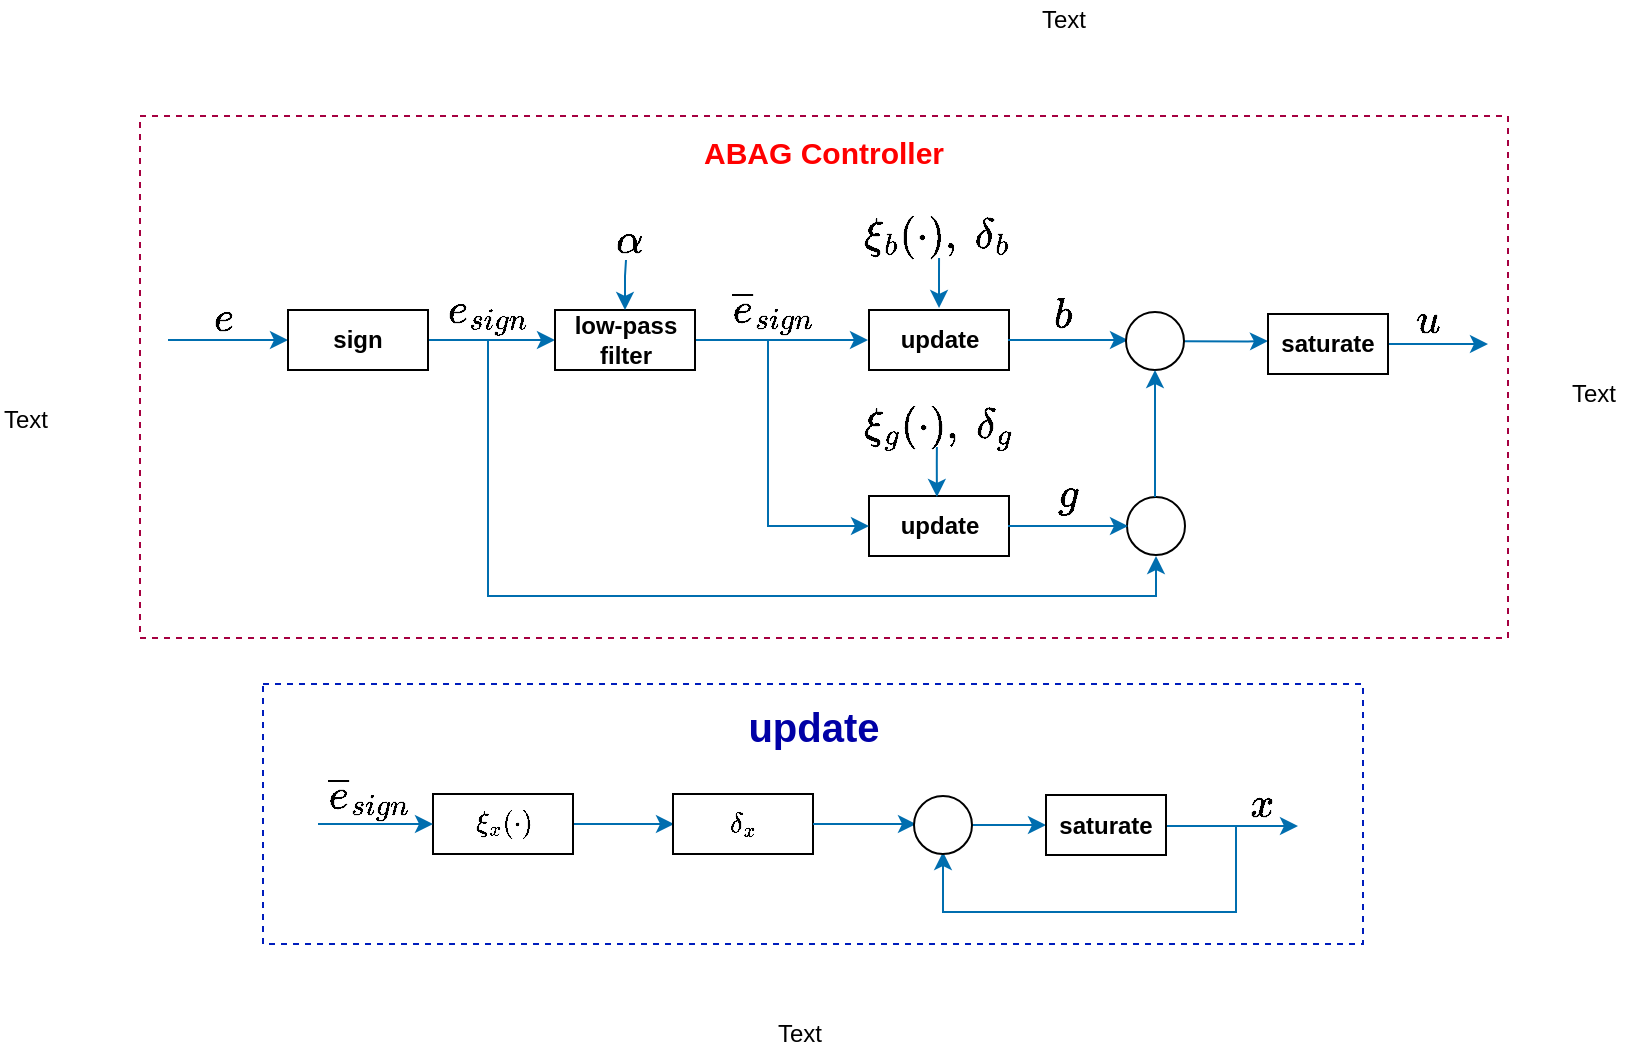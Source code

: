 <mxfile pages="1" version="11.2.8" type="device"><diagram id="ks-9izx1eAitVwKT6c3p" name="Page-1"><mxGraphModel dx="1677" dy="938" grid="1" gridSize="10" guides="1" tooltips="1" connect="1" arrows="1" fold="1" page="1" pageScale="1" pageWidth="1700" pageHeight="1100" math="1" shadow="0"><root><mxCell id="0"/><mxCell id="1" parent="0"/><mxCell id="andZG47ea16dDcjKuhQ_-99" value="" style="ellipse;whiteSpace=wrap;html=1;aspect=fixed;" parent="1" vertex="1"><mxGeometry x="629.5" y="270.5" width="29" height="29" as="geometry"/></mxCell><mxCell id="andZG47ea16dDcjKuhQ_-98" value="" style="shape=image;html=1;verticalAlign=top;verticalLabelPosition=bottom;labelBackgroundColor=#ffffff;imageAspect=0;aspect=fixed;image=https://cdn2.iconfinder.com/data/icons/ios-7-icons/50/plus-128.png;direction=south;rotation=45;" parent="1" vertex="1"><mxGeometry x="630.5" y="271.5" width="27" height="27" as="geometry"/></mxCell><mxCell id="andZG47ea16dDcjKuhQ_-3" style="edgeStyle=orthogonalEdgeStyle;rounded=0;html=1;startArrow=none;startFill=0;endArrow=classic;endFill=1;jettySize=auto;orthogonalLoop=1;fillColor=#1ba1e2;strokeColor=#006EAF;exitX=1;exitY=0.5;exitDx=0;exitDy=0;entryX=0;entryY=0.5;entryDx=0;entryDy=0;" parent="1" source="andZG47ea16dDcjKuhQ_-4" target="andZG47ea16dDcjKuhQ_-78" edge="1"><mxGeometry relative="1" as="geometry"><mxPoint x="334" y="192" as="targetPoint"/><Array as="points"/></mxGeometry></mxCell><mxCell id="andZG47ea16dDcjKuhQ_-77" style="edgeStyle=orthogonalEdgeStyle;rounded=0;orthogonalLoop=1;jettySize=auto;html=1;fillColor=#1ba1e2;strokeColor=#006EAF;endArrow=none;endFill=0;startArrow=classic;startFill=1;" parent="1" source="andZG47ea16dDcjKuhQ_-4" edge="1"><mxGeometry relative="1" as="geometry"><mxPoint x="150" y="192" as="targetPoint"/><Array as="points"><mxPoint x="170" y="192"/><mxPoint x="170" y="192"/></Array></mxGeometry></mxCell><mxCell id="andZG47ea16dDcjKuhQ_-4" value="&lt;b&gt;sign&lt;/b&gt;" style="rounded=0;whiteSpace=wrap;html=1;" parent="1" vertex="1"><mxGeometry x="210" y="177" width="70" height="30" as="geometry"/></mxCell><mxCell id="andZG47ea16dDcjKuhQ_-23" value="&lt;b&gt;&lt;font style=&quot;font-size: 20px&quot; color=&quot;#0000a6&quot;&gt;update&lt;/font&gt;&lt;/b&gt;" style="outlineConnect=0;html=1;whiteSpace=wrap;fontSize=12;fontStyle=0;strokeColor=#001DBC;fillColor=none;verticalAlign=top;align=center;fontColor=#ffffff;dashed=1;spacingTop=3;" parent="1" vertex="1"><mxGeometry x="197.5" y="364" width="550" height="130" as="geometry"/></mxCell><mxCell id="andZG47ea16dDcjKuhQ_-28" style="edgeStyle=orthogonalEdgeStyle;rounded=0;orthogonalLoop=1;jettySize=auto;html=1;startArrow=none;startFill=0;endArrow=classic;endFill=1;strokeColor=#006EAF;fillColor=#1ba1e2;exitX=1;exitY=0.5;exitDx=0;exitDy=0;" parent="1" edge="1"><mxGeometry relative="1" as="geometry"><mxPoint x="500" y="192" as="targetPoint"/><mxPoint x="413.5" y="192" as="sourcePoint"/></mxGeometry></mxCell><mxCell id="andZG47ea16dDcjKuhQ_-42" value="&lt;font color=&quot;#ff0000&quot;&gt;&lt;span style=&quot;font-size: 15px&quot;&gt;&lt;b&gt;ABAG Controller&lt;/b&gt;&lt;/span&gt;&lt;/font&gt;" style="outlineConnect=0;html=1;whiteSpace=wrap;fontSize=12;fontStyle=0;strokeColor=#A50040;fillColor=none;verticalAlign=top;align=center;fontColor=#ffffff;dashed=1;spacingTop=3;" parent="1" vertex="1"><mxGeometry x="136" y="80" width="684" height="261" as="geometry"/></mxCell><mxCell id="andZG47ea16dDcjKuhQ_-76" value="&lt;b&gt;&lt;font style=&quot;font-size: 18px&quot;&gt;$$e$$&lt;/font&gt;&lt;/b&gt;" style="text;html=1;strokeColor=none;fillColor=none;align=center;verticalAlign=middle;whiteSpace=wrap;rounded=0;" parent="1" vertex="1"><mxGeometry x="168" y="176" width="20" height="12" as="geometry"/></mxCell><mxCell id="andZG47ea16dDcjKuhQ_-78" value="&lt;b&gt;low-pass filter&lt;/b&gt;" style="rounded=0;whiteSpace=wrap;html=1;" parent="1" vertex="1"><mxGeometry x="343.5" y="177" width="70" height="30" as="geometry"/></mxCell><mxCell id="andZG47ea16dDcjKuhQ_-79" value="&lt;b&gt;&lt;font style=&quot;font-size: 18px&quot;&gt;$$\overline{e}_{sign}$$&lt;/font&gt;&lt;/b&gt;" style="text;html=1;strokeColor=none;fillColor=none;align=center;verticalAlign=middle;whiteSpace=wrap;rounded=0;" parent="1" vertex="1"><mxGeometry x="443" y="168" width="20" height="20" as="geometry"/></mxCell><mxCell id="andZG47ea16dDcjKuhQ_-80" value="&lt;b&gt;&lt;font style=&quot;font-size: 18px&quot;&gt;$$e_{sign}$$&lt;/font&gt;&lt;/b&gt;" style="text;html=1;strokeColor=none;fillColor=none;align=center;verticalAlign=middle;whiteSpace=wrap;rounded=0;" parent="1" vertex="1"><mxGeometry x="300" y="168" width="20" height="20" as="geometry"/></mxCell><mxCell id="andZG47ea16dDcjKuhQ_-81" value="&lt;b&gt;update&lt;/b&gt;" style="rounded=0;whiteSpace=wrap;html=1;" parent="1" vertex="1"><mxGeometry x="500.5" y="177" width="70" height="30" as="geometry"/></mxCell><mxCell id="andZG47ea16dDcjKuhQ_-82" value="&lt;b&gt;update&lt;/b&gt;" style="rounded=0;whiteSpace=wrap;html=1;" parent="1" vertex="1"><mxGeometry x="500.5" y="270" width="70" height="30" as="geometry"/></mxCell><mxCell id="andZG47ea16dDcjKuhQ_-84" style="edgeStyle=orthogonalEdgeStyle;rounded=0;orthogonalLoop=1;jettySize=auto;html=1;startArrow=none;startFill=0;endArrow=classic;endFill=1;strokeColor=#006EAF;fillColor=#1ba1e2;entryX=0;entryY=0.5;entryDx=0;entryDy=0;endSize=6;" parent="1" target="andZG47ea16dDcjKuhQ_-82" edge="1"><mxGeometry relative="1" as="geometry"><mxPoint x="480" y="290" as="targetPoint"/><mxPoint x="450" y="192" as="sourcePoint"/><Array as="points"><mxPoint x="450" y="285"/></Array></mxGeometry></mxCell><mxCell id="andZG47ea16dDcjKuhQ_-85" style="edgeStyle=orthogonalEdgeStyle;rounded=0;orthogonalLoop=1;jettySize=auto;html=1;startArrow=none;startFill=0;endArrow=classic;endFill=1;strokeColor=#006EAF;fillColor=#1ba1e2;exitX=1;exitY=0.5;exitDx=0;exitDy=0;" parent="1" edge="1"><mxGeometry relative="1" as="geometry"><mxPoint x="630" y="192" as="targetPoint"/><mxPoint x="570" y="192" as="sourcePoint"/></mxGeometry></mxCell><mxCell id="andZG47ea16dDcjKuhQ_-86" style="edgeStyle=orthogonalEdgeStyle;rounded=0;orthogonalLoop=1;jettySize=auto;html=1;startArrow=none;startFill=0;endArrow=classic;endFill=1;strokeColor=#006EAF;fillColor=#1ba1e2;exitX=1;exitY=0.5;exitDx=0;exitDy=0;" parent="1" edge="1"><mxGeometry relative="1" as="geometry"><mxPoint x="630" y="285" as="targetPoint"/><mxPoint x="570" y="285" as="sourcePoint"/></mxGeometry></mxCell><mxCell id="andZG47ea16dDcjKuhQ_-87" value="&lt;b&gt;&lt;font style=&quot;font-size: 18px&quot;&gt;$$b$$&lt;/font&gt;&lt;/b&gt;" style="text;html=1;strokeColor=none;fillColor=none;align=center;verticalAlign=middle;whiteSpace=wrap;rounded=0;" parent="1" vertex="1"><mxGeometry x="587.5" y="170" width="20" height="20" as="geometry"/></mxCell><mxCell id="andZG47ea16dDcjKuhQ_-88" value="&lt;b&gt;&lt;font style=&quot;font-size: 18px&quot;&gt;$$g$$&lt;/font&gt;&lt;/b&gt;" style="text;html=1;strokeColor=none;fillColor=none;align=center;verticalAlign=middle;whiteSpace=wrap;rounded=0;" parent="1" vertex="1"><mxGeometry x="590" y="260" width="20" height="20" as="geometry"/></mxCell><mxCell id="andZG47ea16dDcjKuhQ_-89" value="&lt;b&gt;&lt;font style=&quot;font-size: 18px&quot;&gt;$$\alpha$$&lt;/font&gt;&lt;/b&gt;" style="text;html=1;strokeColor=none;fillColor=none;align=center;verticalAlign=middle;whiteSpace=wrap;rounded=0;" parent="1" vertex="1"><mxGeometry x="370.5" y="133" width="20" height="20" as="geometry"/></mxCell><mxCell id="andZG47ea16dDcjKuhQ_-91" style="edgeStyle=orthogonalEdgeStyle;rounded=0;orthogonalLoop=1;jettySize=auto;html=1;fillColor=#1ba1e2;strokeColor=#006EAF;endArrow=none;endFill=0;startArrow=classic;startFill=1;" parent="1" source="andZG47ea16dDcjKuhQ_-78" edge="1"><mxGeometry relative="1" as="geometry"><mxPoint x="379" y="152" as="targetPoint"/><mxPoint x="270" y="130.087" as="sourcePoint"/><Array as="points"><mxPoint x="379" y="160"/><mxPoint x="379" y="160"/></Array></mxGeometry></mxCell><mxCell id="andZG47ea16dDcjKuhQ_-103" style="edgeStyle=orthogonalEdgeStyle;rounded=0;orthogonalLoop=1;jettySize=auto;html=1;startArrow=none;startFill=0;endArrow=classic;endFill=1;endSize=6;fillColor=#1ba1e2;strokeColor=#006EAF;" parent="1" edge="1"><mxGeometry relative="1" as="geometry"><mxPoint x="700" y="192.5" as="targetPoint"/><mxPoint x="657.999" y="192.667" as="sourcePoint"/><Array as="points"><mxPoint x="690" y="193"/><mxPoint x="690" y="193"/></Array></mxGeometry></mxCell><mxCell id="andZG47ea16dDcjKuhQ_-96" value="" style="ellipse;whiteSpace=wrap;html=1;aspect=fixed;" parent="1" vertex="1"><mxGeometry x="629" y="178" width="29" height="29" as="geometry"/></mxCell><mxCell id="andZG47ea16dDcjKuhQ_-97" value="" style="shape=image;html=1;verticalAlign=top;verticalLabelPosition=bottom;labelBackgroundColor=#ffffff;imageAspect=0;aspect=fixed;image=https://cdn2.iconfinder.com/data/icons/ios-7-icons/50/plus-128.png;direction=south;rotation=0;" parent="1" vertex="1"><mxGeometry x="630" y="179" width="27" height="27" as="geometry"/></mxCell><mxCell id="andZG47ea16dDcjKuhQ_-102" style="edgeStyle=orthogonalEdgeStyle;rounded=0;orthogonalLoop=1;jettySize=auto;html=1;entryX=0.5;entryY=1;entryDx=0;entryDy=0;startArrow=none;startFill=0;endArrow=classic;endFill=1;endSize=6;fillColor=#1ba1e2;strokeColor=#006EAF;" parent="1" source="andZG47ea16dDcjKuhQ_-99" target="andZG47ea16dDcjKuhQ_-96" edge="1"><mxGeometry relative="1" as="geometry"><Array as="points"><mxPoint x="644" y="234"/></Array></mxGeometry></mxCell><mxCell id="andZG47ea16dDcjKuhQ_-100" style="edgeStyle=orthogonalEdgeStyle;rounded=0;orthogonalLoop=1;jettySize=auto;html=1;startArrow=none;startFill=0;endArrow=classic;endFill=1;strokeColor=#006EAF;fillColor=#1ba1e2;entryX=0.893;entryY=0.107;entryDx=0;entryDy=0;entryPerimeter=0;" parent="1" target="andZG47ea16dDcjKuhQ_-98" edge="1"><mxGeometry relative="1" as="geometry"><mxPoint x="640" y="310" as="targetPoint"/><mxPoint x="310" y="192" as="sourcePoint"/><Array as="points"><mxPoint x="310" y="320"/><mxPoint x="644" y="320"/></Array></mxGeometry></mxCell><mxCell id="andZG47ea16dDcjKuhQ_-105" style="edgeStyle=orthogonalEdgeStyle;rounded=0;orthogonalLoop=1;jettySize=auto;html=1;startArrow=none;startFill=0;endArrow=classic;endFill=1;endSize=6;fillColor=#1ba1e2;strokeColor=#006EAF;" parent="1" source="andZG47ea16dDcjKuhQ_-104" edge="1"><mxGeometry relative="1" as="geometry"><mxPoint x="810" y="194" as="targetPoint"/></mxGeometry></mxCell><mxCell id="andZG47ea16dDcjKuhQ_-104" value="&lt;b&gt;saturate&lt;/b&gt;" style="rounded=0;whiteSpace=wrap;html=1;" parent="1" vertex="1"><mxGeometry x="700" y="179" width="60" height="30" as="geometry"/></mxCell><mxCell id="andZG47ea16dDcjKuhQ_-106" value="&lt;b&gt;&lt;font style=&quot;font-size: 18px&quot;&gt;$$u$$&lt;/font&gt;&lt;/b&gt;" style="text;html=1;strokeColor=none;fillColor=none;align=center;verticalAlign=middle;whiteSpace=wrap;rounded=0;" parent="1" vertex="1"><mxGeometry x="770" y="172.5" width="20" height="20" as="geometry"/></mxCell><mxCell id="andZG47ea16dDcjKuhQ_-107" value="&lt;b&gt;&lt;font style=&quot;font-size: 18px&quot;&gt;$$\xi_b(\cdot), \ \delta_b$$&lt;/font&gt;&lt;/b&gt;" style="text;html=1;strokeColor=none;fillColor=none;align=center;verticalAlign=middle;whiteSpace=wrap;rounded=0;" parent="1" vertex="1"><mxGeometry x="524.5" y="130" width="20" height="20" as="geometry"/></mxCell><mxCell id="andZG47ea16dDcjKuhQ_-116" style="edgeStyle=orthogonalEdgeStyle;rounded=0;orthogonalLoop=1;jettySize=auto;html=1;startArrow=none;startFill=0;endArrow=classic;endFill=1;strokeColor=#006EAF;fillColor=#1ba1e2;exitX=1;exitY=0.5;exitDx=0;exitDy=0;" parent="1" edge="1"><mxGeometry relative="1" as="geometry"><mxPoint x="403.0" y="434" as="targetPoint"/><mxPoint x="316.5" y="434" as="sourcePoint"/></mxGeometry></mxCell><mxCell id="andZG47ea16dDcjKuhQ_-118" value="$$\xi_x(\cdot)$$" style="rounded=0;whiteSpace=wrap;html=1;" parent="1" vertex="1"><mxGeometry x="282.5" y="419" width="70" height="30" as="geometry"/></mxCell><mxCell id="andZG47ea16dDcjKuhQ_-121" value="$$\delta_x$$" style="rounded=0;whiteSpace=wrap;html=1;" parent="1" vertex="1"><mxGeometry x="402.5" y="419" width="70" height="30" as="geometry"/></mxCell><mxCell id="andZG47ea16dDcjKuhQ_-123" style="edgeStyle=orthogonalEdgeStyle;rounded=0;orthogonalLoop=1;jettySize=auto;html=1;startArrow=none;startFill=0;endArrow=classic;endFill=1;strokeColor=#006EAF;fillColor=#1ba1e2;entryX=1;entryY=0.5;entryDx=0;entryDy=0;endSize=6;" parent="1" target="andZG47ea16dDcjKuhQ_-132" edge="1"><mxGeometry relative="1" as="geometry"><mxPoint x="394.5" y="526.667" as="targetPoint"/><mxPoint x="684" y="435" as="sourcePoint"/><Array as="points"><mxPoint x="684" y="438"/><mxPoint x="684" y="478"/><mxPoint x="538" y="478"/></Array></mxGeometry></mxCell><mxCell id="andZG47ea16dDcjKuhQ_-124" style="edgeStyle=orthogonalEdgeStyle;rounded=0;orthogonalLoop=1;jettySize=auto;html=1;startArrow=none;startFill=0;endArrow=classic;endFill=1;strokeColor=#006EAF;fillColor=#1ba1e2;exitX=1;exitY=0.5;exitDx=0;exitDy=0;" parent="1" edge="1" source="andZG47ea16dDcjKuhQ_-121"><mxGeometry relative="1" as="geometry"><mxPoint x="524" y="434" as="targetPoint"/><mxPoint x="475" y="434" as="sourcePoint"/></mxGeometry></mxCell><mxCell id="YHTzu9h_eblr1WOZ9m5X-7" style="edgeStyle=orthogonalEdgeStyle;rounded=0;orthogonalLoop=1;jettySize=auto;html=1;fillColor=#1ba1e2;strokeColor=#006EAF;" edge="1" parent="1" source="andZG47ea16dDcjKuhQ_-131" target="andZG47ea16dDcjKuhQ_-136"><mxGeometry relative="1" as="geometry"/></mxCell><mxCell id="andZG47ea16dDcjKuhQ_-131" value="" style="ellipse;whiteSpace=wrap;html=1;aspect=fixed;" parent="1" vertex="1"><mxGeometry x="523" y="420" width="29" height="29" as="geometry"/></mxCell><mxCell id="andZG47ea16dDcjKuhQ_-132" value="" style="shape=image;html=1;verticalAlign=top;verticalLabelPosition=bottom;labelBackgroundColor=#ffffff;imageAspect=0;aspect=fixed;image=https://cdn2.iconfinder.com/data/icons/ios-7-icons/50/plus-128.png;direction=south;rotation=0;" parent="1" vertex="1"><mxGeometry x="524" y="421" width="27" height="27" as="geometry"/></mxCell><mxCell id="YHTzu9h_eblr1WOZ9m5X-8" style="edgeStyle=orthogonalEdgeStyle;rounded=0;orthogonalLoop=1;jettySize=auto;html=1;fillColor=#1ba1e2;strokeColor=#006EAF;" edge="1" parent="1" source="andZG47ea16dDcjKuhQ_-136"><mxGeometry relative="1" as="geometry"><mxPoint x="715" y="435" as="targetPoint"/><Array as="points"><mxPoint x="677" y="435"/></Array></mxGeometry></mxCell><mxCell id="andZG47ea16dDcjKuhQ_-136" value="&lt;b&gt;saturate&lt;/b&gt;" style="rounded=0;whiteSpace=wrap;html=1;" parent="1" vertex="1"><mxGeometry x="589" y="419.5" width="60" height="30" as="geometry"/></mxCell><mxCell id="YHTzu9h_eblr1WOZ9m5X-1" value="&lt;b&gt;&lt;font style=&quot;font-size: 18px&quot;&gt;$$\overline{e}_{sign}$$&lt;/font&gt;&lt;/b&gt;" style="text;html=1;strokeColor=none;fillColor=none;align=center;verticalAlign=middle;whiteSpace=wrap;rounded=0;" vertex="1" parent="1"><mxGeometry x="241" y="411" width="20" height="20" as="geometry"/></mxCell><mxCell id="YHTzu9h_eblr1WOZ9m5X-3" style="edgeStyle=orthogonalEdgeStyle;rounded=0;orthogonalLoop=1;jettySize=auto;html=1;startArrow=none;startFill=0;endArrow=classic;endFill=1;strokeColor=#006EAF;fillColor=#1ba1e2;" edge="1" parent="1"><mxGeometry relative="1" as="geometry"><mxPoint x="282.5" y="434" as="targetPoint"/><mxPoint x="225" y="434" as="sourcePoint"/></mxGeometry></mxCell><mxCell id="YHTzu9h_eblr1WOZ9m5X-9" value="&lt;font size=&quot;1&quot;&gt;&lt;b style=&quot;font-size: 18px&quot;&gt;$$x$$&lt;/b&gt;&lt;/font&gt;" style="text;html=1;resizable=0;points=[];autosize=1;align=left;verticalAlign=top;spacingTop=-4;" vertex="1" parent="1"><mxGeometry x="689" y="393" width="70" height="20" as="geometry"/></mxCell><mxCell id="YHTzu9h_eblr1WOZ9m5X-12" value="&lt;b&gt;&lt;font style=&quot;font-size: 18px&quot;&gt;$$\xi_g(\cdot), \ \delta_g$$&lt;/font&gt;&lt;/b&gt;" style="text;html=1;strokeColor=none;fillColor=none;align=center;verticalAlign=middle;whiteSpace=wrap;rounded=0;" vertex="1" parent="1"><mxGeometry x="524.5" y="226" width="20" height="20" as="geometry"/></mxCell><mxCell id="YHTzu9h_eblr1WOZ9m5X-17" style="edgeStyle=orthogonalEdgeStyle;rounded=0;orthogonalLoop=1;jettySize=auto;html=1;fillColor=#1ba1e2;strokeColor=#006EAF;endArrow=none;endFill=0;startArrow=classic;startFill=1;" edge="1" parent="1"><mxGeometry relative="1" as="geometry"><mxPoint x="535.523" y="151" as="targetPoint"/><mxPoint x="535.523" y="176" as="sourcePoint"/><Array as="points"><mxPoint x="535.5" y="159"/><mxPoint x="535.5" y="159"/></Array></mxGeometry></mxCell><mxCell id="YHTzu9h_eblr1WOZ9m5X-18" style="edgeStyle=orthogonalEdgeStyle;rounded=0;orthogonalLoop=1;jettySize=auto;html=1;fillColor=#1ba1e2;strokeColor=#006EAF;endArrow=none;endFill=0;startArrow=classic;startFill=1;" edge="1" parent="1"><mxGeometry relative="1" as="geometry"><mxPoint x="534.444" y="245.444" as="targetPoint"/><mxPoint x="534.444" y="270.444" as="sourcePoint"/><Array as="points"><mxPoint x="534.5" y="253.5"/><mxPoint x="534.5" y="253.5"/></Array></mxGeometry></mxCell><mxCell id="YHTzu9h_eblr1WOZ9m5X-19" value="Text" style="text;html=1;resizable=0;points=[];autosize=1;align=left;verticalAlign=top;spacingTop=-4;" vertex="1" parent="1"><mxGeometry x="66" y="222" width="40" height="20" as="geometry"/></mxCell><mxCell id="YHTzu9h_eblr1WOZ9m5X-20" value="Text" style="text;html=1;resizable=0;points=[];autosize=1;align=left;verticalAlign=top;spacingTop=-4;" vertex="1" parent="1"><mxGeometry x="849.5" y="209" width="40" height="20" as="geometry"/></mxCell><mxCell id="YHTzu9h_eblr1WOZ9m5X-21" value="Text" style="text;html=1;resizable=0;points=[];autosize=1;align=left;verticalAlign=top;spacingTop=-4;" vertex="1" parent="1"><mxGeometry x="453" y="529" width="40" height="20" as="geometry"/></mxCell><mxCell id="YHTzu9h_eblr1WOZ9m5X-22" value="Text" style="text;html=1;resizable=0;points=[];autosize=1;align=left;verticalAlign=top;spacingTop=-4;" vertex="1" parent="1"><mxGeometry x="585" y="22" width="40" height="20" as="geometry"/></mxCell></root></mxGraphModel></diagram></mxfile>